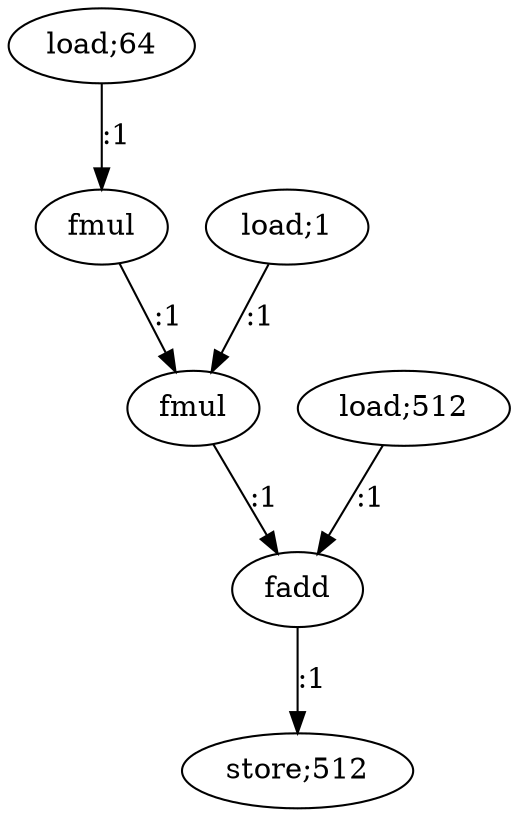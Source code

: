 digraph  {
   0 [label="load;64"];
   1 [label="fmul"];
   2 [label="load;1"];
   3 [label="fmul"];
   4 [label="load;512"];
   5 [label="fadd"];
   6 [label="store;512"];

   0->1 [label=":1"]
   1->3 [label=":1"]
   2->3 [label=":1"]
   3->5 [label=":1"]
   4->5 [label=":1"]
   5->6 [label=":1"]
}
